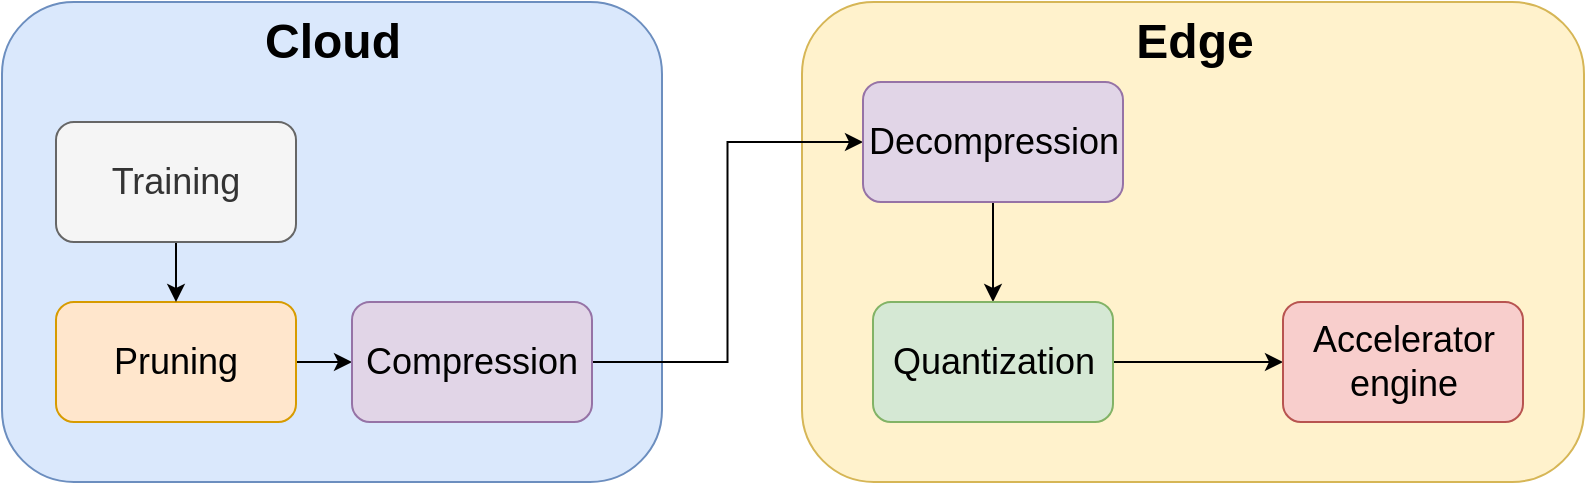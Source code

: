 <mxfile version="20.0.1" type="github">
  <diagram id="UNi9CnteQZk153EJfzz5" name="Page-1">
    <mxGraphModel dx="1314" dy="768" grid="1" gridSize="10" guides="1" tooltips="1" connect="1" arrows="1" fold="1" page="1" pageScale="1" pageWidth="850" pageHeight="1100" math="0" shadow="0">
      <root>
        <mxCell id="0" />
        <mxCell id="1" parent="0" />
        <mxCell id="wRjwMbFhujHI_peXSRdS-2" value="" style="rounded=1;whiteSpace=wrap;html=1;fillColor=#dae8fc;strokeColor=#6c8ebf;" vertex="1" parent="1">
          <mxGeometry x="190" y="80" width="330" height="240" as="geometry" />
        </mxCell>
        <mxCell id="wRjwMbFhujHI_peXSRdS-11" style="edgeStyle=orthogonalEdgeStyle;rounded=0;orthogonalLoop=1;jettySize=auto;html=1;fontSize=18;" edge="1" parent="1" source="wRjwMbFhujHI_peXSRdS-1" target="wRjwMbFhujHI_peXSRdS-10">
          <mxGeometry relative="1" as="geometry" />
        </mxCell>
        <mxCell id="wRjwMbFhujHI_peXSRdS-1" value="&lt;font style=&quot;font-size: 18px;&quot;&gt;Pruning&lt;/font&gt;" style="rounded=1;whiteSpace=wrap;html=1;fillColor=#ffe6cc;strokeColor=#d79b00;" vertex="1" parent="1">
          <mxGeometry x="217" y="230" width="120" height="60" as="geometry" />
        </mxCell>
        <mxCell id="wRjwMbFhujHI_peXSRdS-3" value="" style="rounded=1;whiteSpace=wrap;html=1;fillColor=#fff2cc;strokeColor=#d6b656;" vertex="1" parent="1">
          <mxGeometry x="590" y="80" width="391" height="240" as="geometry" />
        </mxCell>
        <mxCell id="wRjwMbFhujHI_peXSRdS-4" value="&lt;font size=&quot;1&quot; style=&quot;&quot;&gt;&lt;b style=&quot;font-size: 24px;&quot;&gt;Cloud&lt;/b&gt;&lt;/font&gt;" style="text;html=1;align=center;verticalAlign=middle;resizable=0;points=[];autosize=1;strokeColor=none;fillColor=none;" vertex="1" parent="1">
          <mxGeometry x="315" y="90" width="80" height="20" as="geometry" />
        </mxCell>
        <mxCell id="wRjwMbFhujHI_peXSRdS-6" value="&lt;font size=&quot;1&quot; style=&quot;&quot;&gt;&lt;b style=&quot;font-size: 24px;&quot;&gt;Edge&lt;/b&gt;&lt;/font&gt;" style="text;html=1;align=center;verticalAlign=middle;resizable=0;points=[];autosize=1;strokeColor=none;fillColor=none;" vertex="1" parent="1">
          <mxGeometry x="750.5" y="90" width="70" height="20" as="geometry" />
        </mxCell>
        <mxCell id="wRjwMbFhujHI_peXSRdS-15" style="edgeStyle=orthogonalEdgeStyle;rounded=0;orthogonalLoop=1;jettySize=auto;html=1;entryX=0;entryY=0.5;entryDx=0;entryDy=0;fontSize=18;" edge="1" parent="1" source="wRjwMbFhujHI_peXSRdS-10" target="wRjwMbFhujHI_peXSRdS-14">
          <mxGeometry relative="1" as="geometry" />
        </mxCell>
        <mxCell id="wRjwMbFhujHI_peXSRdS-10" value="&lt;font style=&quot;font-size: 18px;&quot;&gt;Compression&lt;/font&gt;" style="rounded=1;whiteSpace=wrap;html=1;fillColor=#e1d5e7;strokeColor=#9673a6;" vertex="1" parent="1">
          <mxGeometry x="365" y="230" width="120" height="60" as="geometry" />
        </mxCell>
        <mxCell id="wRjwMbFhujHI_peXSRdS-13" style="edgeStyle=orthogonalEdgeStyle;rounded=0;orthogonalLoop=1;jettySize=auto;html=1;entryX=0.5;entryY=0;entryDx=0;entryDy=0;fontSize=18;" edge="1" parent="1" source="wRjwMbFhujHI_peXSRdS-12" target="wRjwMbFhujHI_peXSRdS-1">
          <mxGeometry relative="1" as="geometry" />
        </mxCell>
        <mxCell id="wRjwMbFhujHI_peXSRdS-12" value="&lt;font style=&quot;font-size: 18px;&quot;&gt;Training&lt;/font&gt;" style="rounded=1;whiteSpace=wrap;html=1;fillColor=#f5f5f5;fontColor=#333333;strokeColor=#666666;" vertex="1" parent="1">
          <mxGeometry x="217" y="140" width="120" height="60" as="geometry" />
        </mxCell>
        <mxCell id="wRjwMbFhujHI_peXSRdS-22" style="edgeStyle=orthogonalEdgeStyle;rounded=0;orthogonalLoop=1;jettySize=auto;html=1;entryX=0.5;entryY=0;entryDx=0;entryDy=0;fontSize=18;" edge="1" parent="1" source="wRjwMbFhujHI_peXSRdS-14" target="wRjwMbFhujHI_peXSRdS-17">
          <mxGeometry relative="1" as="geometry" />
        </mxCell>
        <mxCell id="wRjwMbFhujHI_peXSRdS-14" value="&lt;font style=&quot;font-size: 18px;&quot;&gt;Decompression&lt;/font&gt;" style="rounded=1;whiteSpace=wrap;html=1;fillColor=#e1d5e7;strokeColor=#9673a6;" vertex="1" parent="1">
          <mxGeometry x="620.5" y="120" width="130" height="60" as="geometry" />
        </mxCell>
        <mxCell id="wRjwMbFhujHI_peXSRdS-23" style="edgeStyle=orthogonalEdgeStyle;rounded=0;orthogonalLoop=1;jettySize=auto;html=1;fontSize=18;" edge="1" parent="1" source="wRjwMbFhujHI_peXSRdS-17" target="wRjwMbFhujHI_peXSRdS-19">
          <mxGeometry relative="1" as="geometry" />
        </mxCell>
        <mxCell id="wRjwMbFhujHI_peXSRdS-17" value="&lt;font style=&quot;font-size: 18px;&quot;&gt;Quantization&lt;/font&gt;" style="rounded=1;whiteSpace=wrap;html=1;fillColor=#d5e8d4;strokeColor=#82b366;" vertex="1" parent="1">
          <mxGeometry x="625.5" y="230" width="120" height="60" as="geometry" />
        </mxCell>
        <mxCell id="wRjwMbFhujHI_peXSRdS-19" value="&lt;font style=&quot;font-size: 18px;&quot;&gt;Accelerator&lt;br&gt;engine&lt;br&gt;&lt;/font&gt;" style="rounded=1;whiteSpace=wrap;html=1;fillColor=#f8cecc;strokeColor=#b85450;" vertex="1" parent="1">
          <mxGeometry x="830.5" y="230" width="120" height="60" as="geometry" />
        </mxCell>
      </root>
    </mxGraphModel>
  </diagram>
</mxfile>
